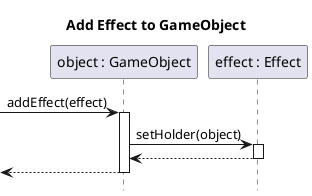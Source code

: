 @startuml game-object-add-effect

title Add Effect to GameObject
hide footbox
skinparam SequenceReferenceBackgroundColor white

participant "object : GameObject" as object
participant "effect : Effect" as effect

[-> object ++: addEffect(effect)
	object -> effect ++: setHolder(object)
	return
return

@enduml
